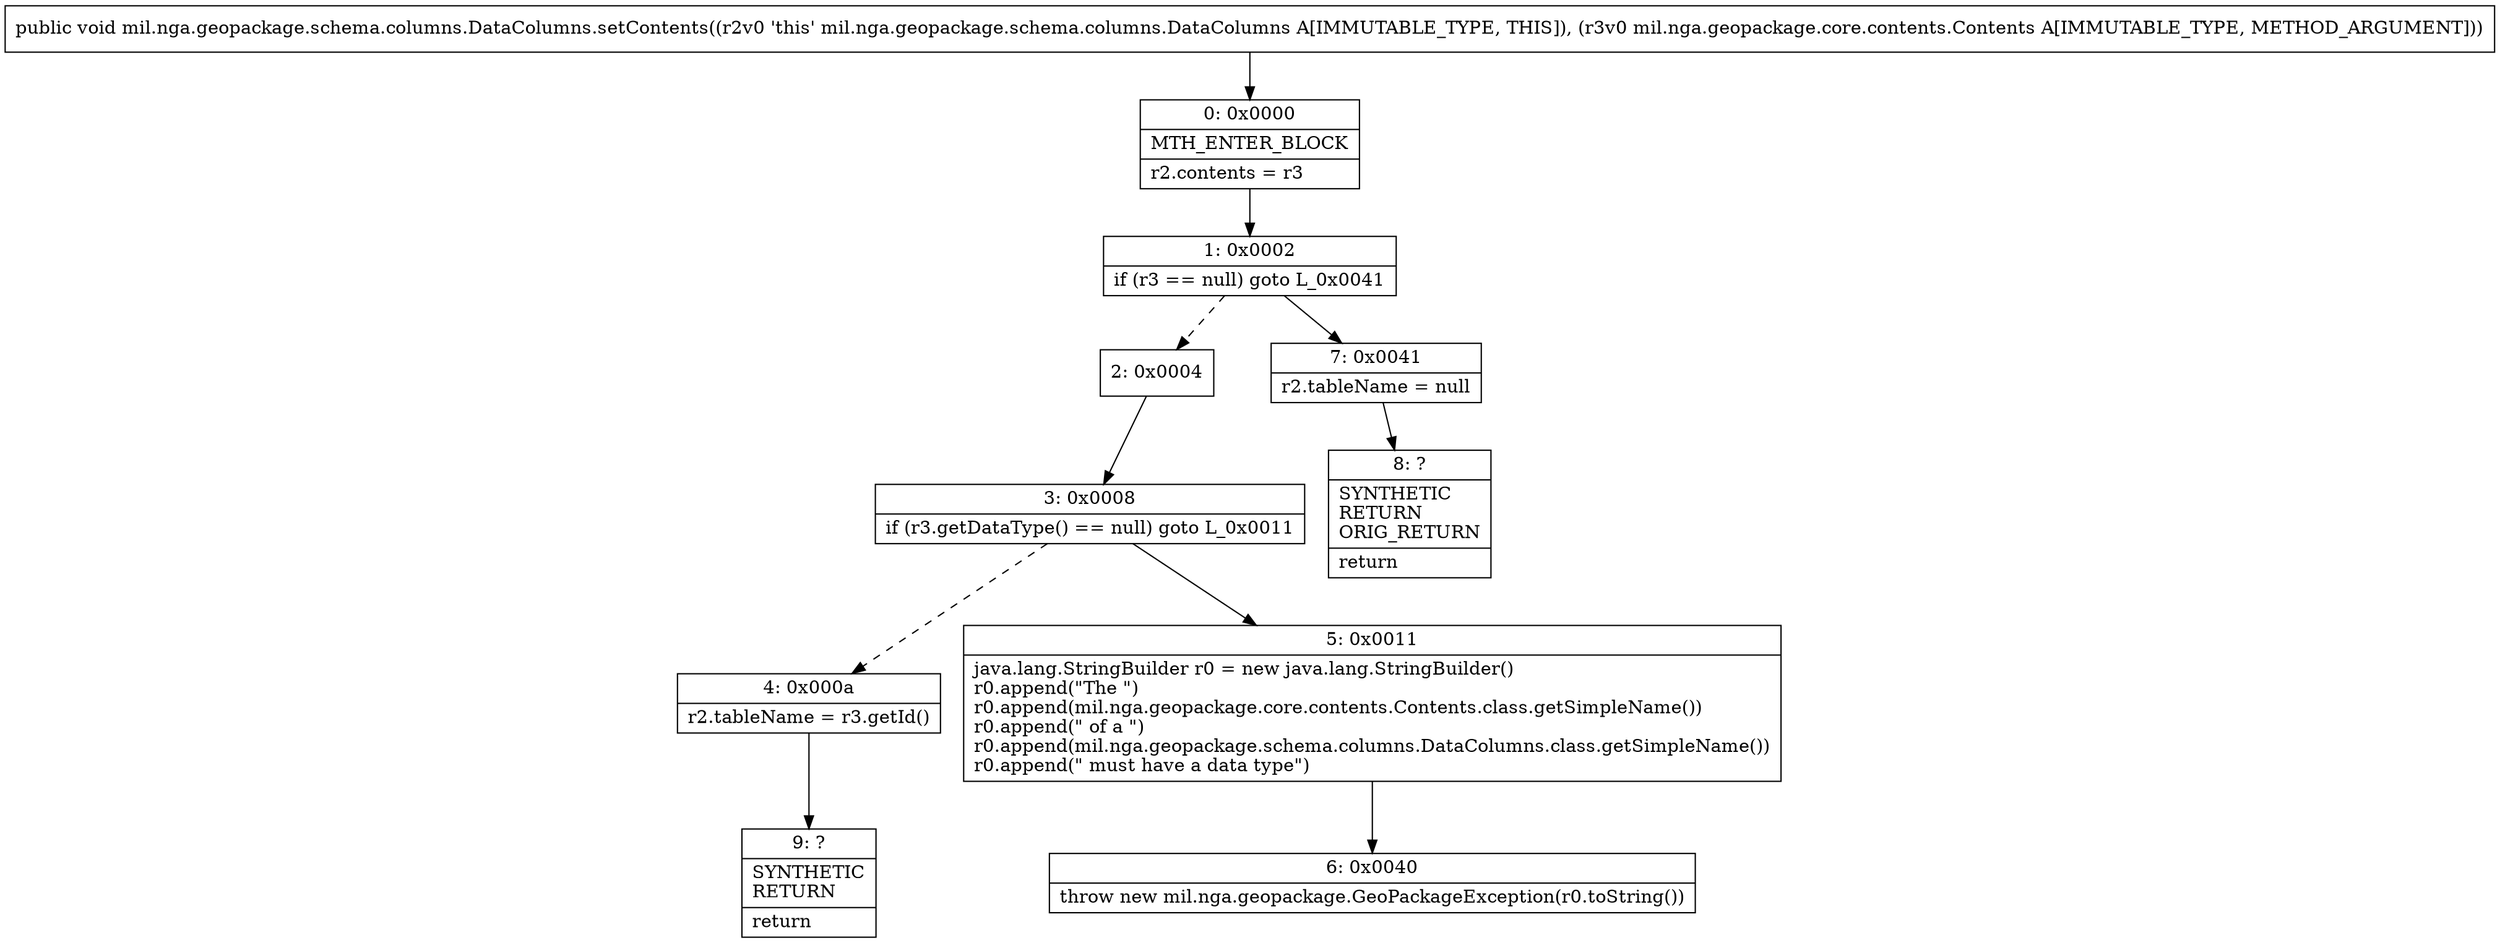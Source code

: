 digraph "CFG formil.nga.geopackage.schema.columns.DataColumns.setContents(Lmil\/nga\/geopackage\/core\/contents\/Contents;)V" {
Node_0 [shape=record,label="{0\:\ 0x0000|MTH_ENTER_BLOCK\l|r2.contents = r3\l}"];
Node_1 [shape=record,label="{1\:\ 0x0002|if (r3 == null) goto L_0x0041\l}"];
Node_2 [shape=record,label="{2\:\ 0x0004}"];
Node_3 [shape=record,label="{3\:\ 0x0008|if (r3.getDataType() == null) goto L_0x0011\l}"];
Node_4 [shape=record,label="{4\:\ 0x000a|r2.tableName = r3.getId()\l}"];
Node_5 [shape=record,label="{5\:\ 0x0011|java.lang.StringBuilder r0 = new java.lang.StringBuilder()\lr0.append(\"The \")\lr0.append(mil.nga.geopackage.core.contents.Contents.class.getSimpleName())\lr0.append(\" of a \")\lr0.append(mil.nga.geopackage.schema.columns.DataColumns.class.getSimpleName())\lr0.append(\" must have a data type\")\l}"];
Node_6 [shape=record,label="{6\:\ 0x0040|throw new mil.nga.geopackage.GeoPackageException(r0.toString())\l}"];
Node_7 [shape=record,label="{7\:\ 0x0041|r2.tableName = null\l}"];
Node_8 [shape=record,label="{8\:\ ?|SYNTHETIC\lRETURN\lORIG_RETURN\l|return\l}"];
Node_9 [shape=record,label="{9\:\ ?|SYNTHETIC\lRETURN\l|return\l}"];
MethodNode[shape=record,label="{public void mil.nga.geopackage.schema.columns.DataColumns.setContents((r2v0 'this' mil.nga.geopackage.schema.columns.DataColumns A[IMMUTABLE_TYPE, THIS]), (r3v0 mil.nga.geopackage.core.contents.Contents A[IMMUTABLE_TYPE, METHOD_ARGUMENT])) }"];
MethodNode -> Node_0;
Node_0 -> Node_1;
Node_1 -> Node_2[style=dashed];
Node_1 -> Node_7;
Node_2 -> Node_3;
Node_3 -> Node_4[style=dashed];
Node_3 -> Node_5;
Node_4 -> Node_9;
Node_5 -> Node_6;
Node_7 -> Node_8;
}

